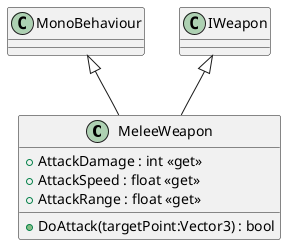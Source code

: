 @startuml
class MeleeWeapon {
    + DoAttack(targetPoint:Vector3) : bool
    + AttackDamage : int <<get>>
    + AttackSpeed : float <<get>>
    + AttackRange : float <<get>>
}
MonoBehaviour <|-- MeleeWeapon
IWeapon <|-- MeleeWeapon
@enduml
